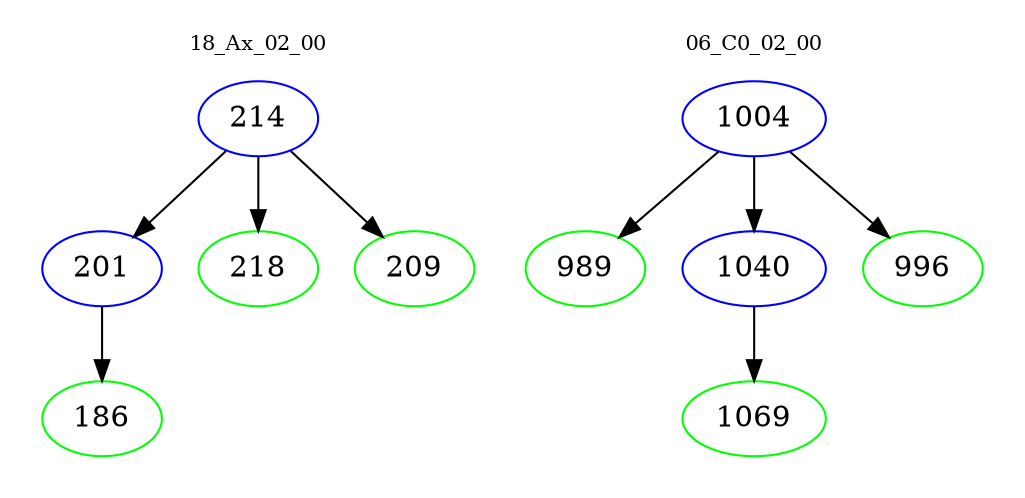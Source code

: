 digraph{
subgraph cluster_0 {
color = white
label = "18_Ax_02_00";
fontsize=10;
T0_214 [label="214", color="blue"]
T0_214 -> T0_201 [color="black"]
T0_201 [label="201", color="blue"]
T0_201 -> T0_186 [color="black"]
T0_186 [label="186", color="green"]
T0_214 -> T0_218 [color="black"]
T0_218 [label="218", color="green"]
T0_214 -> T0_209 [color="black"]
T0_209 [label="209", color="green"]
}
subgraph cluster_1 {
color = white
label = "06_C0_02_00";
fontsize=10;
T1_1004 [label="1004", color="blue"]
T1_1004 -> T1_989 [color="black"]
T1_989 [label="989", color="green"]
T1_1004 -> T1_1040 [color="black"]
T1_1040 [label="1040", color="blue"]
T1_1040 -> T1_1069 [color="black"]
T1_1069 [label="1069", color="green"]
T1_1004 -> T1_996 [color="black"]
T1_996 [label="996", color="green"]
}
}
